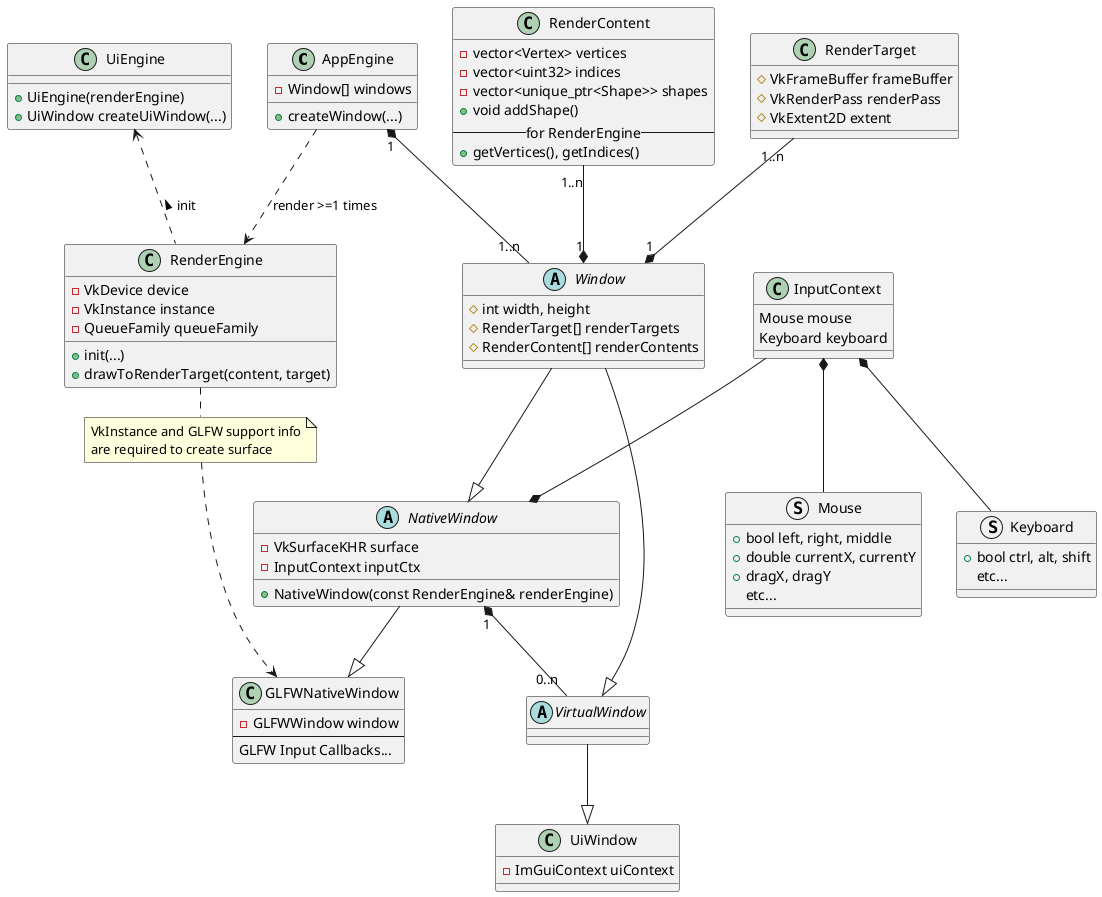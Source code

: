 @startuml overall-structure

' Engines ---------------
class AppEngine {
	- Window[] windows
	+ createWindow(...)
}

class RenderEngine {
	- VkDevice device
	- VkInstance instance
	- QueueFamily queueFamily

	+ init(...)
	+ drawToRenderTarget(content, target)
}

class UiEngine {
	+ UiEngine(renderEngine)
	+ UiWindow createUiWindow(...)
}

' Components ---------------
' Windows -----
abstract Window {
	# int width, height
	# RenderTarget[] renderTargets
	# RenderContent[] renderContents
}
abstract NativeWindow {
	- VkSurfaceKHR surface
	- InputContext inputCtx
	+ NativeWindow(const RenderEngine& renderEngine)
}
class GLFWNativeWindow {
	- GLFWWindow window
	----
	GLFW Input Callbacks...
}

abstract VirtualWindow {}
class UiWindow {
	- ImGuiContext uiContext
}

' Context -----
class InputContext {
	Mouse mouse
	Keyboard keyboard
}

struct Mouse {
	+ bool left, right, middle
	+ double currentX, currentY
	+ dragX, dragY
	etc...
}

struct Keyboard {
	+ bool ctrl, alt, shift
	etc...
}

' Render Data -----
class RenderTarget {
	# VkFrameBuffer frameBuffer
	# VkRenderPass renderPass
	# VkExtent2D extent
}
class RenderContent {
	- vector<Vertex> vertices
	- vector<uint32> indices
	- vector<unique_ptr<Shape>> shapes
	+ void addShape()
	-- for RenderEngine --
	+ getVertices(), getIndices()
}


' Notes ---------------
note "VkInstance and GLFW support info\nare required to create surface" as N_GLfwSupport


' Relations ---------------
AppEngine "1" *-- "1..n" Window

Window --|> NativeWindow
NativeWindow --|> GLFWNativeWindow
Window --|> VirtualWindow
VirtualWindow --|> UiWindow
NativeWindow "1" *-- "0..n" VirtualWindow

RenderTarget "1..n" --* "1" Window
RenderContent "1..n" --* "1" Window
InputContext --* NativeWindow

AppEngine ..> RenderEngine : render >=1 times
UiEngine <.. RenderEngine : < init

InputContext *-- Mouse
InputContext *-- Keyboard 

RenderEngine . N_GLfwSupport
N_GLfwSupport .> GLFWNativeWindow

@enduml